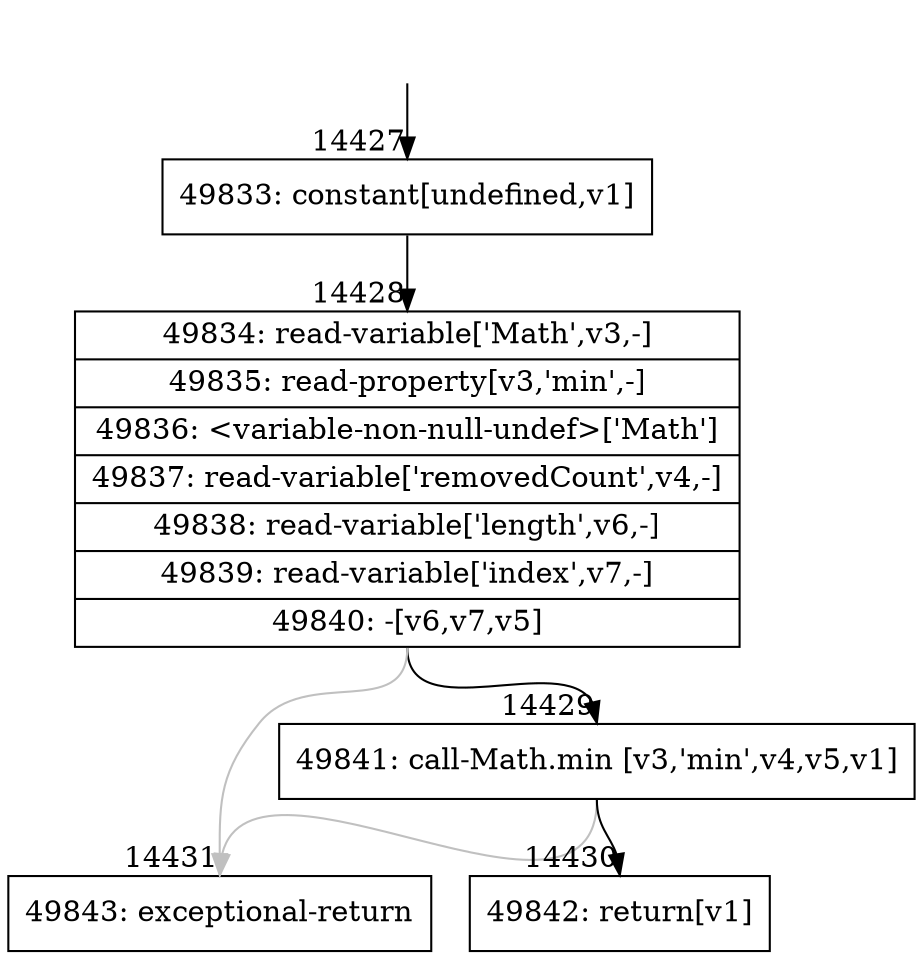 digraph {
rankdir="TD"
BB_entry1202[shape=none,label=""];
BB_entry1202 -> BB14427 [tailport=s, headport=n, headlabel="    14427"]
BB14427 [shape=record label="{49833: constant[undefined,v1]}" ] 
BB14427 -> BB14428 [tailport=s, headport=n, headlabel="      14428"]
BB14428 [shape=record label="{49834: read-variable['Math',v3,-]|49835: read-property[v3,'min',-]|49836: \<variable-non-null-undef\>['Math']|49837: read-variable['removedCount',v4,-]|49838: read-variable['length',v6,-]|49839: read-variable['index',v7,-]|49840: -[v6,v7,v5]}" ] 
BB14428 -> BB14429 [tailport=s, headport=n, headlabel="      14429"]
BB14428 -> BB14431 [tailport=s, headport=n, color=gray, headlabel="      14431"]
BB14429 [shape=record label="{49841: call-Math.min [v3,'min',v4,v5,v1]}" ] 
BB14429 -> BB14430 [tailport=s, headport=n, headlabel="      14430"]
BB14429 -> BB14431 [tailport=s, headport=n, color=gray]
BB14430 [shape=record label="{49842: return[v1]}" ] 
BB14431 [shape=record label="{49843: exceptional-return}" ] 
//#$~ 26541
}
